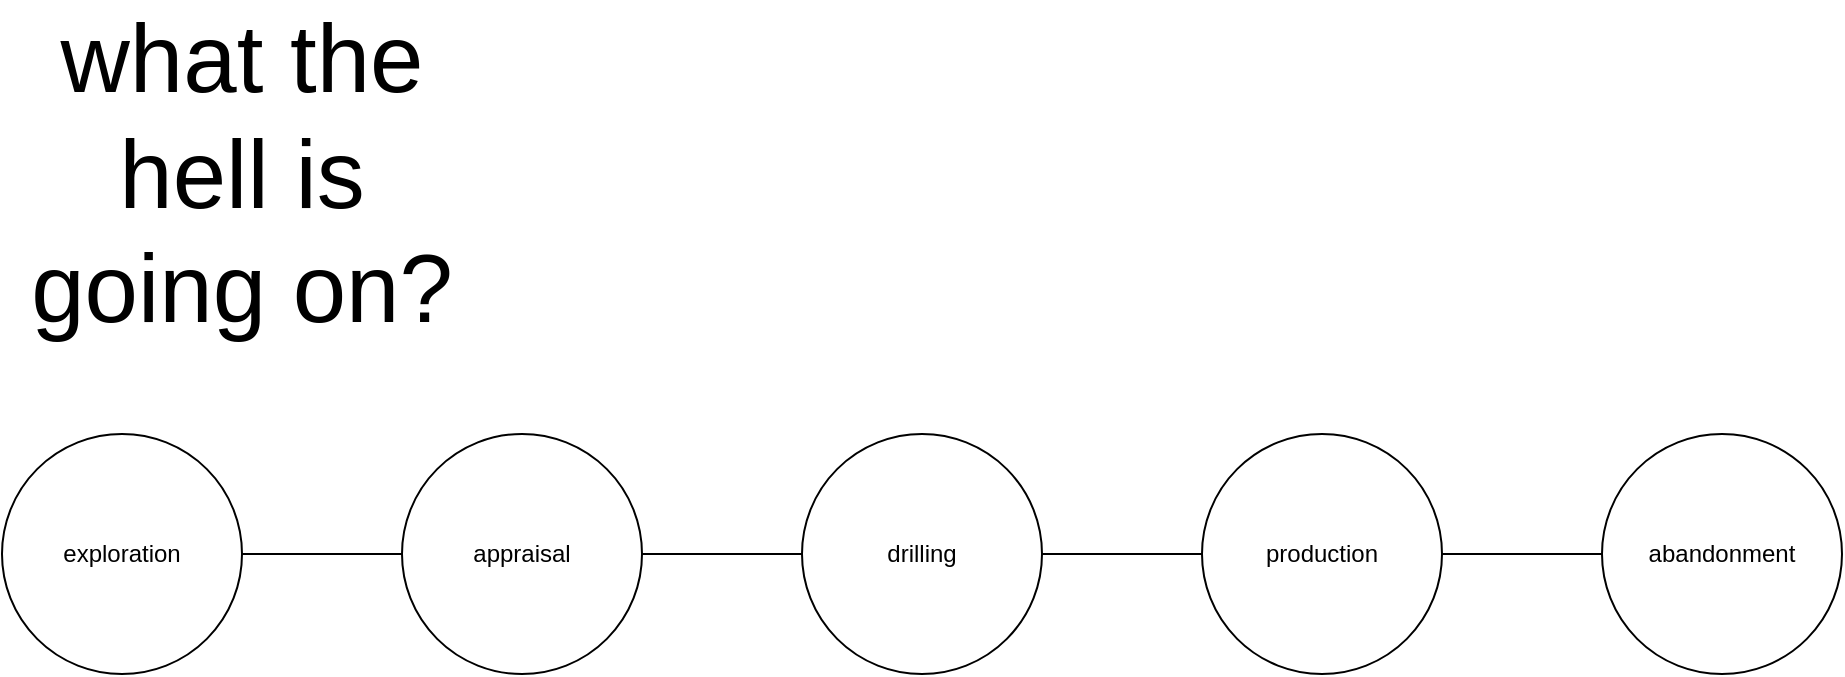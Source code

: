 <mxfile version="14.9.6" type="github" pages="2">
  <diagram id="Pvpobmbzh2nM3Fv29kAB" name="lifecycle">
    <mxGraphModel dx="1662" dy="457" grid="1" gridSize="10" guides="1" tooltips="1" connect="1" arrows="1" fold="1" page="1" pageScale="1" pageWidth="850" pageHeight="1100" math="0" shadow="0">
      <root>
        <mxCell id="0" />
        <mxCell id="1" parent="0" />
        <mxCell id="1_IHkE5HmCKYq4mj_cBk-1" value="" style="endArrow=none;html=1;" parent="1" edge="1">
          <mxGeometry width="50" height="50" relative="1" as="geometry">
            <mxPoint x="-400" y="520" as="sourcePoint" />
            <mxPoint x="480" y="520" as="targetPoint" />
          </mxGeometry>
        </mxCell>
        <mxCell id="1_IHkE5HmCKYq4mj_cBk-2" value="&lt;font data-font-src=&quot;https://fonts.googleapis.com/css?family=Reenie+Beanie&quot; style=&quot;font-size: 48px&quot; face=&quot;Helvetica&quot;&gt;what the hell is going on?&lt;/font&gt;" style="text;html=1;strokeColor=none;fillColor=none;align=center;verticalAlign=middle;whiteSpace=wrap;rounded=0;" parent="1" vertex="1">
          <mxGeometry x="-400" y="320" width="240" height="20" as="geometry" />
        </mxCell>
        <UserObject label="exploration" link="data:page/id,smIHWLjaHn_RYlz03nwy" id="1_IHkE5HmCKYq4mj_cBk-3">
          <mxCell style="ellipse;whiteSpace=wrap;html=1;aspect=fixed;" parent="1" vertex="1">
            <mxGeometry x="-400" y="460" width="120" height="120" as="geometry" />
          </mxCell>
        </UserObject>
        <mxCell id="Lmy2bgcgnNoxKCtMxb7l-1" value="appraisal" style="ellipse;whiteSpace=wrap;html=1;aspect=fixed;" parent="1" vertex="1">
          <mxGeometry x="-200" y="460" width="120" height="120" as="geometry" />
        </mxCell>
        <mxCell id="Lmy2bgcgnNoxKCtMxb7l-2" value="drilling" style="ellipse;whiteSpace=wrap;html=1;aspect=fixed;" parent="1" vertex="1">
          <mxGeometry y="460" width="120" height="120" as="geometry" />
        </mxCell>
        <mxCell id="Lmy2bgcgnNoxKCtMxb7l-3" value="production" style="ellipse;whiteSpace=wrap;html=1;aspect=fixed;" parent="1" vertex="1">
          <mxGeometry x="200" y="460" width="120" height="120" as="geometry" />
        </mxCell>
        <mxCell id="Lmy2bgcgnNoxKCtMxb7l-4" value="abandonment" style="ellipse;whiteSpace=wrap;html=1;aspect=fixed;" parent="1" vertex="1">
          <mxGeometry x="400" y="460" width="120" height="120" as="geometry" />
        </mxCell>
      </root>
    </mxGraphModel>
  </diagram>
  <diagram id="smIHWLjaHn_RYlz03nwy" name="exploration">
    <mxGraphModel dx="560" dy="315" grid="1" gridSize="10" guides="1" tooltips="1" connect="1" arrows="1" fold="1" page="1" pageScale="1" pageWidth="850" pageHeight="1100" math="0" shadow="0">
      <root>
        <mxCell id="zuzRcQpiHl5QbEve7gPu-0" />
        <mxCell id="zuzRcQpiHl5QbEve7gPu-1" parent="zuzRcQpiHl5QbEve7gPu-0" />
        <mxCell id="Pq3hefjz2cM60JK0ZfX_-0" value="&lt;font style=&quot;font-size: 48px&quot;&gt;let&#39;s explore the &quot;hell thing&quot;!&lt;br&gt;&lt;/font&gt;" style="text;html=1;strokeColor=none;fillColor=none;align=center;verticalAlign=middle;whiteSpace=wrap;rounded=0;" vertex="1" parent="zuzRcQpiHl5QbEve7gPu-1">
          <mxGeometry x="20" y="50" width="300" height="120" as="geometry" />
        </mxCell>
        <mxCell id="Pq3hefjz2cM60JK0ZfX_-15" style="edgeStyle=orthogonalEdgeStyle;rounded=0;orthogonalLoop=1;jettySize=auto;html=1;dashed=1;fillColor=#dae8fc;strokeColor=#6c8ebf;" edge="1" parent="zuzRcQpiHl5QbEve7gPu-1" source="Pq3hefjz2cM60JK0ZfX_-2">
          <mxGeometry relative="1" as="geometry">
            <mxPoint x="840" y="390" as="targetPoint" />
          </mxGeometry>
        </mxCell>
        <mxCell id="Pq3hefjz2cM60JK0ZfX_-2" value="exploration" style="ellipse;whiteSpace=wrap;html=1;aspect=fixed;fillColor=#f8cecc;strokeColor=#b85450;" vertex="1" parent="zuzRcQpiHl5QbEve7gPu-1">
          <mxGeometry x="110" y="320" width="140" height="140" as="geometry" />
        </mxCell>
        <mxCell id="Pq3hefjz2cM60JK0ZfX_-3" value="" style="curved=1;endArrow=classic;html=1;exitX=1;exitY=0.5;exitDx=0;exitDy=0;fillColor=#f8cecc;strokeColor=#b85450;" edge="1" parent="zuzRcQpiHl5QbEve7gPu-1" source="Pq3hefjz2cM60JK0ZfX_-2">
          <mxGeometry width="50" height="50" relative="1" as="geometry">
            <mxPoint x="210" y="420" as="sourcePoint" />
            <mxPoint x="380" y="290" as="targetPoint" />
            <Array as="points">
              <mxPoint x="270" y="330" />
              <mxPoint x="300" y="300" />
              <mxPoint x="340" y="290" />
            </Array>
          </mxGeometry>
        </mxCell>
        <mxCell id="Pq3hefjz2cM60JK0ZfX_-9" style="edgeStyle=orthogonalEdgeStyle;rounded=0;orthogonalLoop=1;jettySize=auto;html=1;exitX=0.5;exitY=0;exitDx=0;exitDy=0;fillColor=#f8cecc;strokeColor=#b85450;" edge="1" parent="zuzRcQpiHl5QbEve7gPu-1" source="Pq3hefjz2cM60JK0ZfX_-5">
          <mxGeometry relative="1" as="geometry">
            <mxPoint x="459.706" y="160" as="targetPoint" />
          </mxGeometry>
        </mxCell>
        <mxCell id="Pq3hefjz2cM60JK0ZfX_-5" value="discovers all &lt;strike&gt;shit things&lt;/strike&gt; i mean hydrocarbon sources using &lt;strike&gt;damn&lt;/strike&gt; seismic tools (or anything else). " style="ellipse;whiteSpace=wrap;html=1;aspect=fixed;fillColor=#f8cecc;strokeColor=#b85450;" vertex="1" parent="zuzRcQpiHl5QbEve7gPu-1">
          <mxGeometry x="380" y="200" width="160" height="160" as="geometry" />
        </mxCell>
        <mxCell id="Pq3hefjz2cM60JK0ZfX_-6" value="" style="curved=1;endArrow=classic;html=1;exitX=0.5;exitY=1;exitDx=0;exitDy=0;fillColor=#d5e8d4;strokeColor=#82b366;" edge="1" parent="zuzRcQpiHl5QbEve7gPu-1" source="Pq3hefjz2cM60JK0ZfX_-2">
          <mxGeometry width="50" height="50" relative="1" as="geometry">
            <mxPoint x="360" y="390" as="sourcePoint" />
            <mxPoint x="340" y="470" as="targetPoint" />
            <Array as="points">
              <mxPoint x="240" y="500" />
              <mxPoint x="290" y="410" />
            </Array>
          </mxGeometry>
        </mxCell>
        <mxCell id="Pq3hefjz2cM60JK0ZfX_-7" value="&lt;b&gt;some resource(s)&lt;/b&gt;:&lt;br&gt;&lt;a href=&quot;http://www.reportingoilandgas.org/the-exploration-and-production-life-cycle-of-oil-and-gas/&quot;&gt;http://www.reportingoilandgas.org/the-exploration-and-production-life-cycle-of-oil-and-gas/&lt;/a&gt;" style="text;html=1;strokeColor=none;fillColor=none;align=center;verticalAlign=middle;whiteSpace=wrap;rounded=0;" vertex="1" parent="zuzRcQpiHl5QbEve7gPu-1">
          <mxGeometry x="550" y="20" width="280" height="60" as="geometry" />
        </mxCell>
        <mxCell id="Pq3hefjz2cM60JK0ZfX_-10" value="&lt;ul&gt;&lt;li&gt;drilling&lt;/li&gt;&lt;li&gt;seismic&lt;/li&gt;&lt;/ul&gt;" style="text;html=1;strokeColor=none;fillColor=none;align=center;verticalAlign=middle;whiteSpace=wrap;rounded=0;" vertex="1" parent="zuzRcQpiHl5QbEve7gPu-1">
          <mxGeometry x="405" y="130" width="70" height="20" as="geometry" />
        </mxCell>
        <mxCell id="Pq3hefjz2cM60JK0ZfX_-11" value="collect all of damn core and fluid information to get:" style="ellipse;whiteSpace=wrap;html=1;aspect=fixed;fillColor=#d5e8d4;strokeColor=#82b366;" vertex="1" parent="zuzRcQpiHl5QbEve7gPu-1">
          <mxGeometry x="320" y="450" width="130" height="130" as="geometry" />
        </mxCell>
        <mxCell id="Pq3hefjz2cM60JK0ZfX_-12" value="" style="endArrow=classic;html=1;exitX=0.5;exitY=1;exitDx=0;exitDy=0;" edge="1" parent="zuzRcQpiHl5QbEve7gPu-1" source="Pq3hefjz2cM60JK0ZfX_-11">
          <mxGeometry width="50" height="50" relative="1" as="geometry">
            <mxPoint x="200" y="480" as="sourcePoint" />
            <mxPoint x="385" y="620" as="targetPoint" />
          </mxGeometry>
        </mxCell>
        <mxCell id="Pq3hefjz2cM60JK0ZfX_-13" value="&lt;ul&gt;&lt;li&gt;is hydrocarbon exists&lt;/li&gt;&lt;li&gt;how many&lt;/li&gt;&lt;li&gt;geography terrain&lt;/li&gt;&lt;li&gt;safety induction&lt;/li&gt;&lt;li&gt;depth area&lt;br&gt;&lt;/li&gt;&lt;/ul&gt;" style="text;whiteSpace=wrap;html=1;" vertex="1" parent="zuzRcQpiHl5QbEve7gPu-1">
          <mxGeometry x="340" y="610" width="180" height="100" as="geometry" />
        </mxCell>
        <mxCell id="Pq3hefjz2cM60JK0ZfX_-23" value="&lt;div&gt;if exploration success&lt;/div&gt;" style="rounded=0;whiteSpace=wrap;html=1;" vertex="1" parent="zuzRcQpiHl5QbEve7gPu-1">
          <mxGeometry x="340" y="365" width="110" height="50" as="geometry" />
        </mxCell>
        <mxCell id="Pq3hefjz2cM60JK0ZfX_-25" value="&lt;div&gt;appraisal&lt;/div&gt;&lt;div&gt;process&lt;br&gt;&lt;/div&gt;" style="text;html=1;strokeColor=none;fillColor=none;align=center;verticalAlign=middle;whiteSpace=wrap;rounded=0;portConstraintRotation=0;rotation=45;" vertex="1" parent="zuzRcQpiHl5QbEve7gPu-1">
          <mxGeometry x="780" y="380" width="40" height="20" as="geometry" />
        </mxCell>
      </root>
    </mxGraphModel>
  </diagram>
</mxfile>
